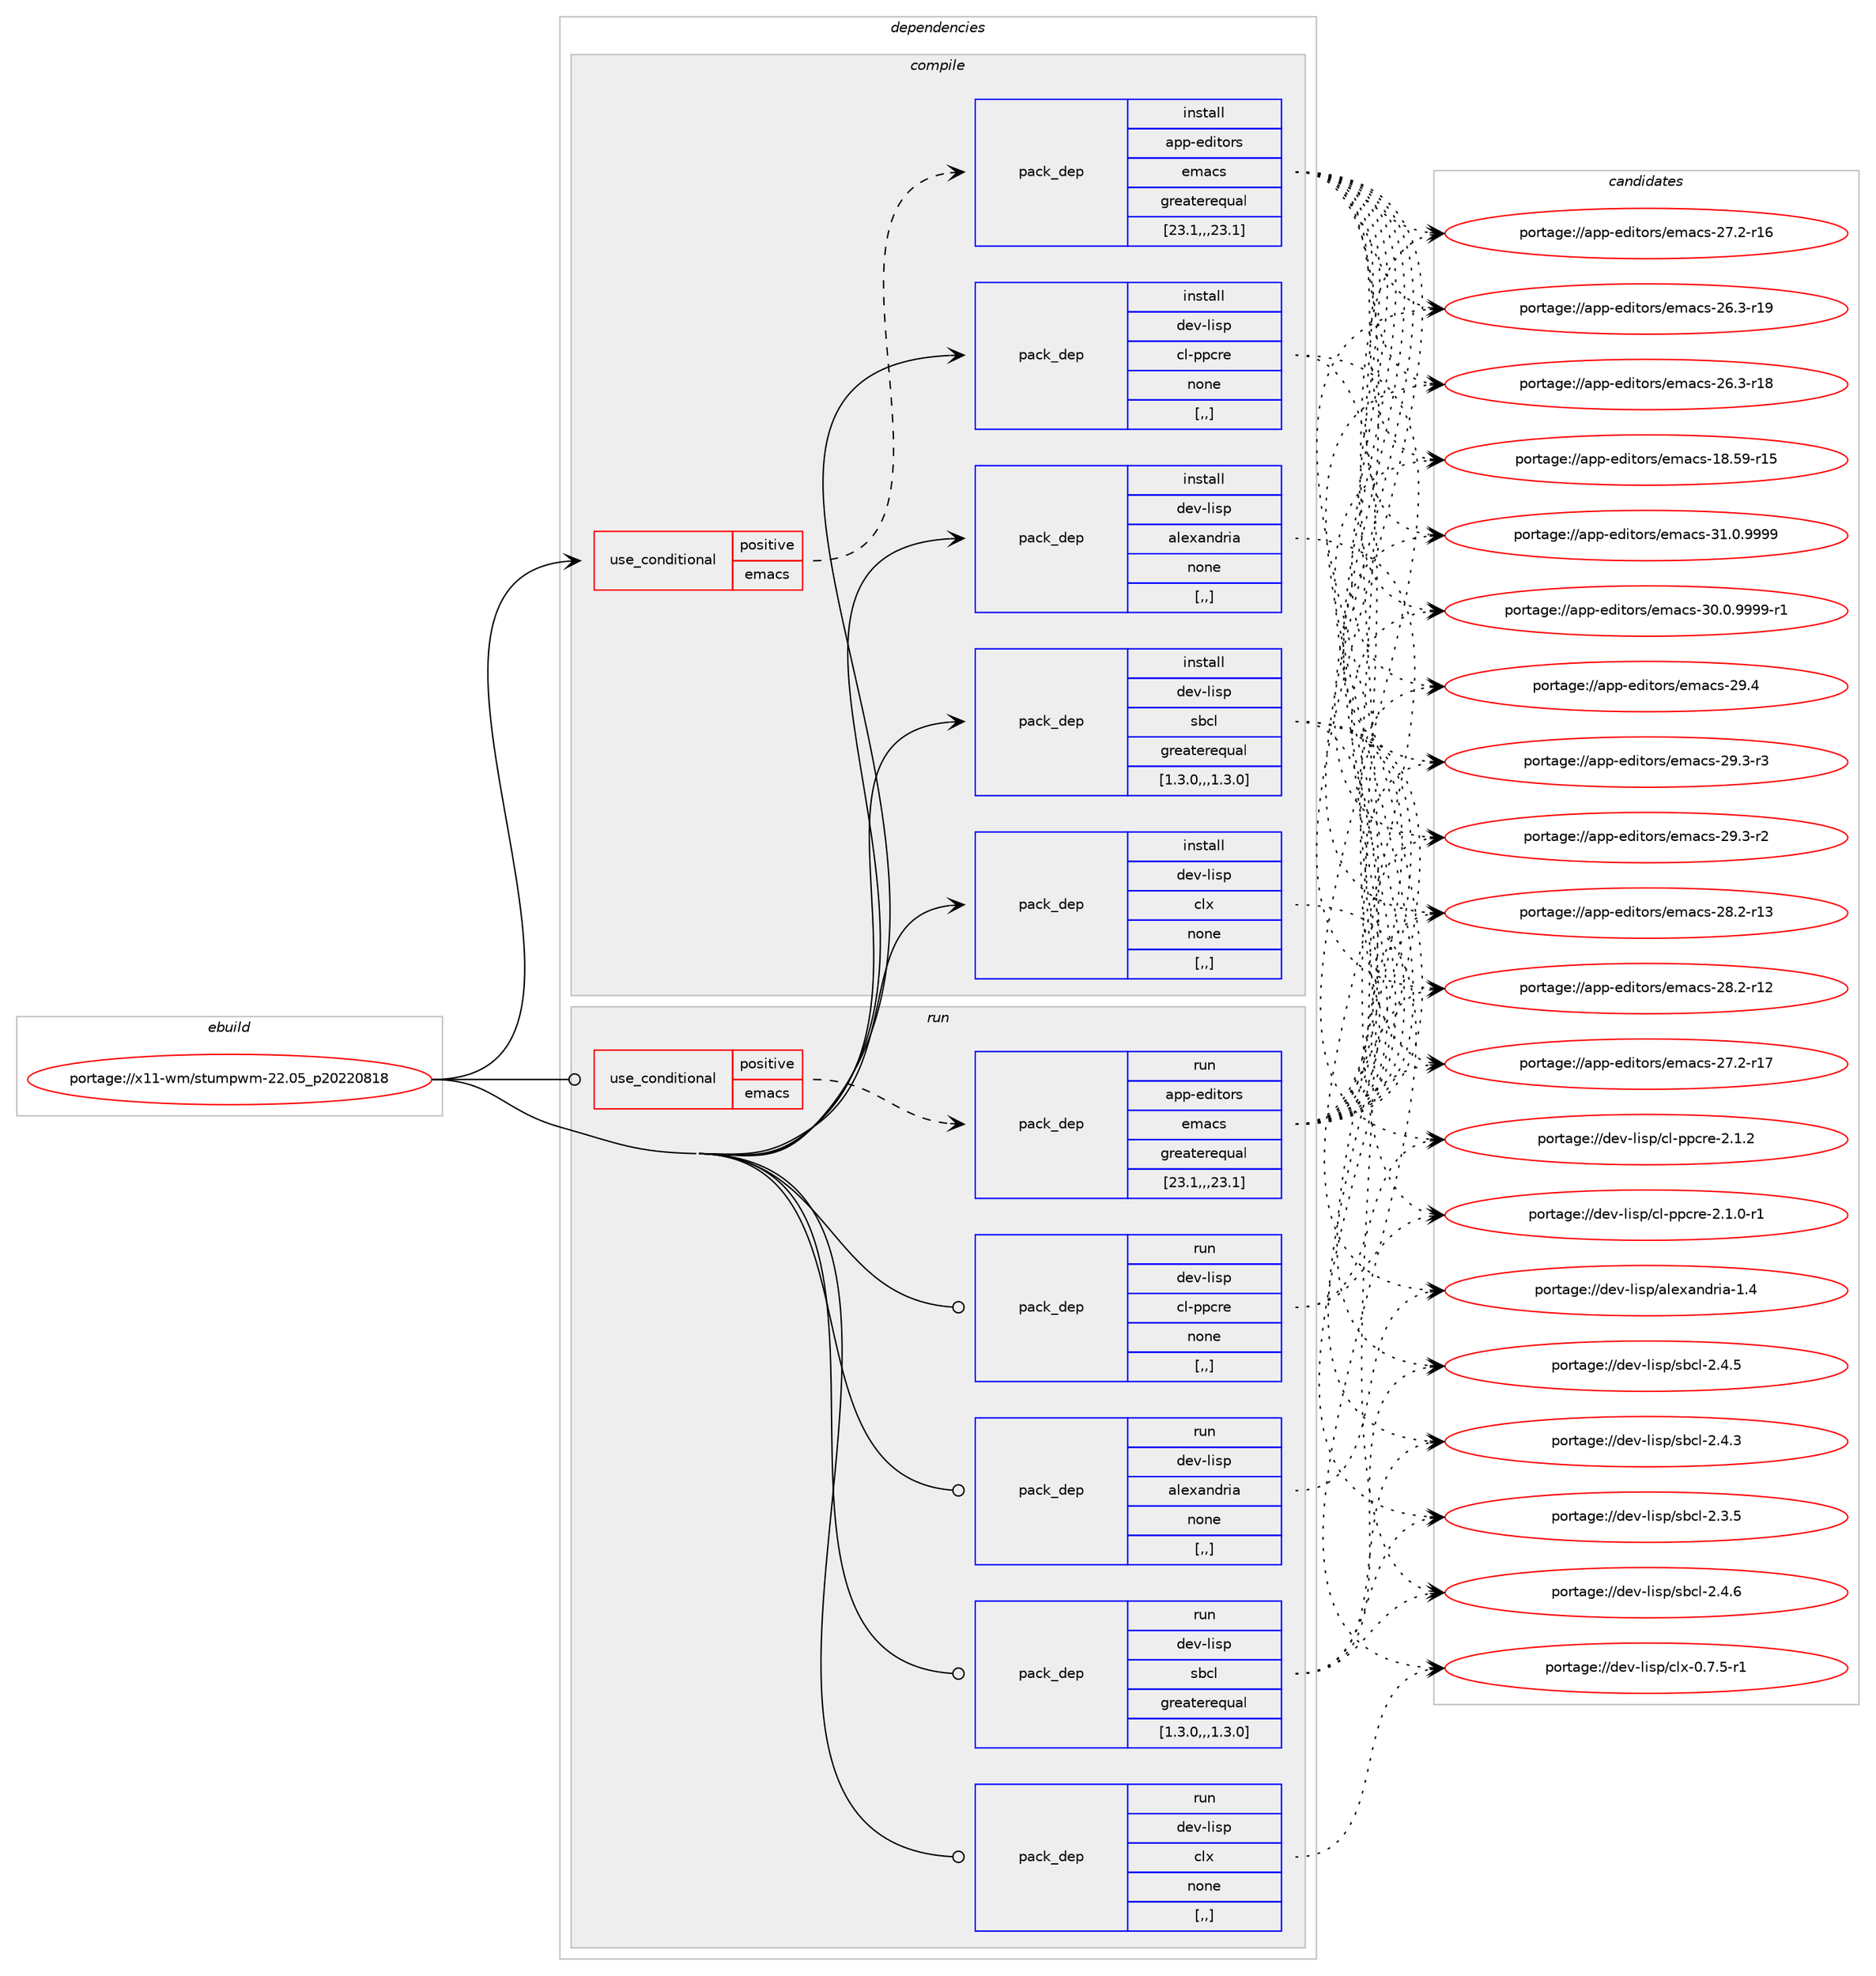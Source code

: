 digraph prolog {

# *************
# Graph options
# *************

newrank=true;
concentrate=true;
compound=true;
graph [rankdir=LR,fontname=Helvetica,fontsize=10,ranksep=1.5];#, ranksep=2.5, nodesep=0.2];
edge  [arrowhead=vee];
node  [fontname=Helvetica,fontsize=10];

# **********
# The ebuild
# **********

subgraph cluster_leftcol {
color=gray;
rank=same;
label=<<i>ebuild</i>>;
id [label="portage://x11-wm/stumpwm-22.05_p20220818", color=red, width=4, href="../x11-wm/stumpwm-22.05_p20220818.svg"];
}

# ****************
# The dependencies
# ****************

subgraph cluster_midcol {
color=gray;
label=<<i>dependencies</i>>;
subgraph cluster_compile {
fillcolor="#eeeeee";
style=filled;
label=<<i>compile</i>>;
subgraph cond123424 {
dependency468794 [label=<<TABLE BORDER="0" CELLBORDER="1" CELLSPACING="0" CELLPADDING="4"><TR><TD ROWSPAN="3" CELLPADDING="10">use_conditional</TD></TR><TR><TD>positive</TD></TR><TR><TD>emacs</TD></TR></TABLE>>, shape=none, color=red];
subgraph pack341942 {
dependency468795 [label=<<TABLE BORDER="0" CELLBORDER="1" CELLSPACING="0" CELLPADDING="4" WIDTH="220"><TR><TD ROWSPAN="6" CELLPADDING="30">pack_dep</TD></TR><TR><TD WIDTH="110">install</TD></TR><TR><TD>app-editors</TD></TR><TR><TD>emacs</TD></TR><TR><TD>greaterequal</TD></TR><TR><TD>[23.1,,,23.1]</TD></TR></TABLE>>, shape=none, color=blue];
}
dependency468794:e -> dependency468795:w [weight=20,style="dashed",arrowhead="vee"];
}
id:e -> dependency468794:w [weight=20,style="solid",arrowhead="vee"];
subgraph pack341943 {
dependency468796 [label=<<TABLE BORDER="0" CELLBORDER="1" CELLSPACING="0" CELLPADDING="4" WIDTH="220"><TR><TD ROWSPAN="6" CELLPADDING="30">pack_dep</TD></TR><TR><TD WIDTH="110">install</TD></TR><TR><TD>dev-lisp</TD></TR><TR><TD>alexandria</TD></TR><TR><TD>none</TD></TR><TR><TD>[,,]</TD></TR></TABLE>>, shape=none, color=blue];
}
id:e -> dependency468796:w [weight=20,style="solid",arrowhead="vee"];
subgraph pack341944 {
dependency468797 [label=<<TABLE BORDER="0" CELLBORDER="1" CELLSPACING="0" CELLPADDING="4" WIDTH="220"><TR><TD ROWSPAN="6" CELLPADDING="30">pack_dep</TD></TR><TR><TD WIDTH="110">install</TD></TR><TR><TD>dev-lisp</TD></TR><TR><TD>cl-ppcre</TD></TR><TR><TD>none</TD></TR><TR><TD>[,,]</TD></TR></TABLE>>, shape=none, color=blue];
}
id:e -> dependency468797:w [weight=20,style="solid",arrowhead="vee"];
subgraph pack341945 {
dependency468798 [label=<<TABLE BORDER="0" CELLBORDER="1" CELLSPACING="0" CELLPADDING="4" WIDTH="220"><TR><TD ROWSPAN="6" CELLPADDING="30">pack_dep</TD></TR><TR><TD WIDTH="110">install</TD></TR><TR><TD>dev-lisp</TD></TR><TR><TD>clx</TD></TR><TR><TD>none</TD></TR><TR><TD>[,,]</TD></TR></TABLE>>, shape=none, color=blue];
}
id:e -> dependency468798:w [weight=20,style="solid",arrowhead="vee"];
subgraph pack341946 {
dependency468799 [label=<<TABLE BORDER="0" CELLBORDER="1" CELLSPACING="0" CELLPADDING="4" WIDTH="220"><TR><TD ROWSPAN="6" CELLPADDING="30">pack_dep</TD></TR><TR><TD WIDTH="110">install</TD></TR><TR><TD>dev-lisp</TD></TR><TR><TD>sbcl</TD></TR><TR><TD>greaterequal</TD></TR><TR><TD>[1.3.0,,,1.3.0]</TD></TR></TABLE>>, shape=none, color=blue];
}
id:e -> dependency468799:w [weight=20,style="solid",arrowhead="vee"];
}
subgraph cluster_compileandrun {
fillcolor="#eeeeee";
style=filled;
label=<<i>compile and run</i>>;
}
subgraph cluster_run {
fillcolor="#eeeeee";
style=filled;
label=<<i>run</i>>;
subgraph cond123425 {
dependency468800 [label=<<TABLE BORDER="0" CELLBORDER="1" CELLSPACING="0" CELLPADDING="4"><TR><TD ROWSPAN="3" CELLPADDING="10">use_conditional</TD></TR><TR><TD>positive</TD></TR><TR><TD>emacs</TD></TR></TABLE>>, shape=none, color=red];
subgraph pack341947 {
dependency468801 [label=<<TABLE BORDER="0" CELLBORDER="1" CELLSPACING="0" CELLPADDING="4" WIDTH="220"><TR><TD ROWSPAN="6" CELLPADDING="30">pack_dep</TD></TR><TR><TD WIDTH="110">run</TD></TR><TR><TD>app-editors</TD></TR><TR><TD>emacs</TD></TR><TR><TD>greaterequal</TD></TR><TR><TD>[23.1,,,23.1]</TD></TR></TABLE>>, shape=none, color=blue];
}
dependency468800:e -> dependency468801:w [weight=20,style="dashed",arrowhead="vee"];
}
id:e -> dependency468800:w [weight=20,style="solid",arrowhead="odot"];
subgraph pack341948 {
dependency468802 [label=<<TABLE BORDER="0" CELLBORDER="1" CELLSPACING="0" CELLPADDING="4" WIDTH="220"><TR><TD ROWSPAN="6" CELLPADDING="30">pack_dep</TD></TR><TR><TD WIDTH="110">run</TD></TR><TR><TD>dev-lisp</TD></TR><TR><TD>alexandria</TD></TR><TR><TD>none</TD></TR><TR><TD>[,,]</TD></TR></TABLE>>, shape=none, color=blue];
}
id:e -> dependency468802:w [weight=20,style="solid",arrowhead="odot"];
subgraph pack341949 {
dependency468803 [label=<<TABLE BORDER="0" CELLBORDER="1" CELLSPACING="0" CELLPADDING="4" WIDTH="220"><TR><TD ROWSPAN="6" CELLPADDING="30">pack_dep</TD></TR><TR><TD WIDTH="110">run</TD></TR><TR><TD>dev-lisp</TD></TR><TR><TD>cl-ppcre</TD></TR><TR><TD>none</TD></TR><TR><TD>[,,]</TD></TR></TABLE>>, shape=none, color=blue];
}
id:e -> dependency468803:w [weight=20,style="solid",arrowhead="odot"];
subgraph pack341950 {
dependency468804 [label=<<TABLE BORDER="0" CELLBORDER="1" CELLSPACING="0" CELLPADDING="4" WIDTH="220"><TR><TD ROWSPAN="6" CELLPADDING="30">pack_dep</TD></TR><TR><TD WIDTH="110">run</TD></TR><TR><TD>dev-lisp</TD></TR><TR><TD>clx</TD></TR><TR><TD>none</TD></TR><TR><TD>[,,]</TD></TR></TABLE>>, shape=none, color=blue];
}
id:e -> dependency468804:w [weight=20,style="solid",arrowhead="odot"];
subgraph pack341951 {
dependency468805 [label=<<TABLE BORDER="0" CELLBORDER="1" CELLSPACING="0" CELLPADDING="4" WIDTH="220"><TR><TD ROWSPAN="6" CELLPADDING="30">pack_dep</TD></TR><TR><TD WIDTH="110">run</TD></TR><TR><TD>dev-lisp</TD></TR><TR><TD>sbcl</TD></TR><TR><TD>greaterequal</TD></TR><TR><TD>[1.3.0,,,1.3.0]</TD></TR></TABLE>>, shape=none, color=blue];
}
id:e -> dependency468805:w [weight=20,style="solid",arrowhead="odot"];
}
}

# **************
# The candidates
# **************

subgraph cluster_choices {
rank=same;
color=gray;
label=<<i>candidates</i>>;

subgraph choice341942 {
color=black;
nodesep=1;
choice971121124510110010511611111411547101109979911545514946484657575757 [label="portage://app-editors/emacs-31.0.9999", color=red, width=4,href="../app-editors/emacs-31.0.9999.svg"];
choice9711211245101100105116111114115471011099799115455148464846575757574511449 [label="portage://app-editors/emacs-30.0.9999-r1", color=red, width=4,href="../app-editors/emacs-30.0.9999-r1.svg"];
choice97112112451011001051161111141154710110997991154550574652 [label="portage://app-editors/emacs-29.4", color=red, width=4,href="../app-editors/emacs-29.4.svg"];
choice971121124510110010511611111411547101109979911545505746514511451 [label="portage://app-editors/emacs-29.3-r3", color=red, width=4,href="../app-editors/emacs-29.3-r3.svg"];
choice971121124510110010511611111411547101109979911545505746514511450 [label="portage://app-editors/emacs-29.3-r2", color=red, width=4,href="../app-editors/emacs-29.3-r2.svg"];
choice97112112451011001051161111141154710110997991154550564650451144951 [label="portage://app-editors/emacs-28.2-r13", color=red, width=4,href="../app-editors/emacs-28.2-r13.svg"];
choice97112112451011001051161111141154710110997991154550564650451144950 [label="portage://app-editors/emacs-28.2-r12", color=red, width=4,href="../app-editors/emacs-28.2-r12.svg"];
choice97112112451011001051161111141154710110997991154550554650451144955 [label="portage://app-editors/emacs-27.2-r17", color=red, width=4,href="../app-editors/emacs-27.2-r17.svg"];
choice97112112451011001051161111141154710110997991154550554650451144954 [label="portage://app-editors/emacs-27.2-r16", color=red, width=4,href="../app-editors/emacs-27.2-r16.svg"];
choice97112112451011001051161111141154710110997991154550544651451144957 [label="portage://app-editors/emacs-26.3-r19", color=red, width=4,href="../app-editors/emacs-26.3-r19.svg"];
choice97112112451011001051161111141154710110997991154550544651451144956 [label="portage://app-editors/emacs-26.3-r18", color=red, width=4,href="../app-editors/emacs-26.3-r18.svg"];
choice9711211245101100105116111114115471011099799115454956465357451144953 [label="portage://app-editors/emacs-18.59-r15", color=red, width=4,href="../app-editors/emacs-18.59-r15.svg"];
dependency468795:e -> choice971121124510110010511611111411547101109979911545514946484657575757:w [style=dotted,weight="100"];
dependency468795:e -> choice9711211245101100105116111114115471011099799115455148464846575757574511449:w [style=dotted,weight="100"];
dependency468795:e -> choice97112112451011001051161111141154710110997991154550574652:w [style=dotted,weight="100"];
dependency468795:e -> choice971121124510110010511611111411547101109979911545505746514511451:w [style=dotted,weight="100"];
dependency468795:e -> choice971121124510110010511611111411547101109979911545505746514511450:w [style=dotted,weight="100"];
dependency468795:e -> choice97112112451011001051161111141154710110997991154550564650451144951:w [style=dotted,weight="100"];
dependency468795:e -> choice97112112451011001051161111141154710110997991154550564650451144950:w [style=dotted,weight="100"];
dependency468795:e -> choice97112112451011001051161111141154710110997991154550554650451144955:w [style=dotted,weight="100"];
dependency468795:e -> choice97112112451011001051161111141154710110997991154550554650451144954:w [style=dotted,weight="100"];
dependency468795:e -> choice97112112451011001051161111141154710110997991154550544651451144957:w [style=dotted,weight="100"];
dependency468795:e -> choice97112112451011001051161111141154710110997991154550544651451144956:w [style=dotted,weight="100"];
dependency468795:e -> choice9711211245101100105116111114115471011099799115454956465357451144953:w [style=dotted,weight="100"];
}
subgraph choice341943 {
color=black;
nodesep=1;
choice100101118451081051151124797108101120971101001141059745494652 [label="portage://dev-lisp/alexandria-1.4", color=red, width=4,href="../dev-lisp/alexandria-1.4.svg"];
dependency468796:e -> choice100101118451081051151124797108101120971101001141059745494652:w [style=dotted,weight="100"];
}
subgraph choice341944 {
color=black;
nodesep=1;
choice1001011184510810511511247991084511211299114101455046494650 [label="portage://dev-lisp/cl-ppcre-2.1.2", color=red, width=4,href="../dev-lisp/cl-ppcre-2.1.2.svg"];
choice10010111845108105115112479910845112112991141014550464946484511449 [label="portage://dev-lisp/cl-ppcre-2.1.0-r1", color=red, width=4,href="../dev-lisp/cl-ppcre-2.1.0-r1.svg"];
dependency468797:e -> choice1001011184510810511511247991084511211299114101455046494650:w [style=dotted,weight="100"];
dependency468797:e -> choice10010111845108105115112479910845112112991141014550464946484511449:w [style=dotted,weight="100"];
}
subgraph choice341945 {
color=black;
nodesep=1;
choice1001011184510810511511247991081204548465546534511449 [label="portage://dev-lisp/clx-0.7.5-r1", color=red, width=4,href="../dev-lisp/clx-0.7.5-r1.svg"];
dependency468798:e -> choice1001011184510810511511247991081204548465546534511449:w [style=dotted,weight="100"];
}
subgraph choice341946 {
color=black;
nodesep=1;
choice10010111845108105115112471159899108455046524654 [label="portage://dev-lisp/sbcl-2.4.6", color=red, width=4,href="../dev-lisp/sbcl-2.4.6.svg"];
choice10010111845108105115112471159899108455046524653 [label="portage://dev-lisp/sbcl-2.4.5", color=red, width=4,href="../dev-lisp/sbcl-2.4.5.svg"];
choice10010111845108105115112471159899108455046524651 [label="portage://dev-lisp/sbcl-2.4.3", color=red, width=4,href="../dev-lisp/sbcl-2.4.3.svg"];
choice10010111845108105115112471159899108455046514653 [label="portage://dev-lisp/sbcl-2.3.5", color=red, width=4,href="../dev-lisp/sbcl-2.3.5.svg"];
dependency468799:e -> choice10010111845108105115112471159899108455046524654:w [style=dotted,weight="100"];
dependency468799:e -> choice10010111845108105115112471159899108455046524653:w [style=dotted,weight="100"];
dependency468799:e -> choice10010111845108105115112471159899108455046524651:w [style=dotted,weight="100"];
dependency468799:e -> choice10010111845108105115112471159899108455046514653:w [style=dotted,weight="100"];
}
subgraph choice341947 {
color=black;
nodesep=1;
choice971121124510110010511611111411547101109979911545514946484657575757 [label="portage://app-editors/emacs-31.0.9999", color=red, width=4,href="../app-editors/emacs-31.0.9999.svg"];
choice9711211245101100105116111114115471011099799115455148464846575757574511449 [label="portage://app-editors/emacs-30.0.9999-r1", color=red, width=4,href="../app-editors/emacs-30.0.9999-r1.svg"];
choice97112112451011001051161111141154710110997991154550574652 [label="portage://app-editors/emacs-29.4", color=red, width=4,href="../app-editors/emacs-29.4.svg"];
choice971121124510110010511611111411547101109979911545505746514511451 [label="portage://app-editors/emacs-29.3-r3", color=red, width=4,href="../app-editors/emacs-29.3-r3.svg"];
choice971121124510110010511611111411547101109979911545505746514511450 [label="portage://app-editors/emacs-29.3-r2", color=red, width=4,href="../app-editors/emacs-29.3-r2.svg"];
choice97112112451011001051161111141154710110997991154550564650451144951 [label="portage://app-editors/emacs-28.2-r13", color=red, width=4,href="../app-editors/emacs-28.2-r13.svg"];
choice97112112451011001051161111141154710110997991154550564650451144950 [label="portage://app-editors/emacs-28.2-r12", color=red, width=4,href="../app-editors/emacs-28.2-r12.svg"];
choice97112112451011001051161111141154710110997991154550554650451144955 [label="portage://app-editors/emacs-27.2-r17", color=red, width=4,href="../app-editors/emacs-27.2-r17.svg"];
choice97112112451011001051161111141154710110997991154550554650451144954 [label="portage://app-editors/emacs-27.2-r16", color=red, width=4,href="../app-editors/emacs-27.2-r16.svg"];
choice97112112451011001051161111141154710110997991154550544651451144957 [label="portage://app-editors/emacs-26.3-r19", color=red, width=4,href="../app-editors/emacs-26.3-r19.svg"];
choice97112112451011001051161111141154710110997991154550544651451144956 [label="portage://app-editors/emacs-26.3-r18", color=red, width=4,href="../app-editors/emacs-26.3-r18.svg"];
choice9711211245101100105116111114115471011099799115454956465357451144953 [label="portage://app-editors/emacs-18.59-r15", color=red, width=4,href="../app-editors/emacs-18.59-r15.svg"];
dependency468801:e -> choice971121124510110010511611111411547101109979911545514946484657575757:w [style=dotted,weight="100"];
dependency468801:e -> choice9711211245101100105116111114115471011099799115455148464846575757574511449:w [style=dotted,weight="100"];
dependency468801:e -> choice97112112451011001051161111141154710110997991154550574652:w [style=dotted,weight="100"];
dependency468801:e -> choice971121124510110010511611111411547101109979911545505746514511451:w [style=dotted,weight="100"];
dependency468801:e -> choice971121124510110010511611111411547101109979911545505746514511450:w [style=dotted,weight="100"];
dependency468801:e -> choice97112112451011001051161111141154710110997991154550564650451144951:w [style=dotted,weight="100"];
dependency468801:e -> choice97112112451011001051161111141154710110997991154550564650451144950:w [style=dotted,weight="100"];
dependency468801:e -> choice97112112451011001051161111141154710110997991154550554650451144955:w [style=dotted,weight="100"];
dependency468801:e -> choice97112112451011001051161111141154710110997991154550554650451144954:w [style=dotted,weight="100"];
dependency468801:e -> choice97112112451011001051161111141154710110997991154550544651451144957:w [style=dotted,weight="100"];
dependency468801:e -> choice97112112451011001051161111141154710110997991154550544651451144956:w [style=dotted,weight="100"];
dependency468801:e -> choice9711211245101100105116111114115471011099799115454956465357451144953:w [style=dotted,weight="100"];
}
subgraph choice341948 {
color=black;
nodesep=1;
choice100101118451081051151124797108101120971101001141059745494652 [label="portage://dev-lisp/alexandria-1.4", color=red, width=4,href="../dev-lisp/alexandria-1.4.svg"];
dependency468802:e -> choice100101118451081051151124797108101120971101001141059745494652:w [style=dotted,weight="100"];
}
subgraph choice341949 {
color=black;
nodesep=1;
choice1001011184510810511511247991084511211299114101455046494650 [label="portage://dev-lisp/cl-ppcre-2.1.2", color=red, width=4,href="../dev-lisp/cl-ppcre-2.1.2.svg"];
choice10010111845108105115112479910845112112991141014550464946484511449 [label="portage://dev-lisp/cl-ppcre-2.1.0-r1", color=red, width=4,href="../dev-lisp/cl-ppcre-2.1.0-r1.svg"];
dependency468803:e -> choice1001011184510810511511247991084511211299114101455046494650:w [style=dotted,weight="100"];
dependency468803:e -> choice10010111845108105115112479910845112112991141014550464946484511449:w [style=dotted,weight="100"];
}
subgraph choice341950 {
color=black;
nodesep=1;
choice1001011184510810511511247991081204548465546534511449 [label="portage://dev-lisp/clx-0.7.5-r1", color=red, width=4,href="../dev-lisp/clx-0.7.5-r1.svg"];
dependency468804:e -> choice1001011184510810511511247991081204548465546534511449:w [style=dotted,weight="100"];
}
subgraph choice341951 {
color=black;
nodesep=1;
choice10010111845108105115112471159899108455046524654 [label="portage://dev-lisp/sbcl-2.4.6", color=red, width=4,href="../dev-lisp/sbcl-2.4.6.svg"];
choice10010111845108105115112471159899108455046524653 [label="portage://dev-lisp/sbcl-2.4.5", color=red, width=4,href="../dev-lisp/sbcl-2.4.5.svg"];
choice10010111845108105115112471159899108455046524651 [label="portage://dev-lisp/sbcl-2.4.3", color=red, width=4,href="../dev-lisp/sbcl-2.4.3.svg"];
choice10010111845108105115112471159899108455046514653 [label="portage://dev-lisp/sbcl-2.3.5", color=red, width=4,href="../dev-lisp/sbcl-2.3.5.svg"];
dependency468805:e -> choice10010111845108105115112471159899108455046524654:w [style=dotted,weight="100"];
dependency468805:e -> choice10010111845108105115112471159899108455046524653:w [style=dotted,weight="100"];
dependency468805:e -> choice10010111845108105115112471159899108455046524651:w [style=dotted,weight="100"];
dependency468805:e -> choice10010111845108105115112471159899108455046514653:w [style=dotted,weight="100"];
}
}

}
